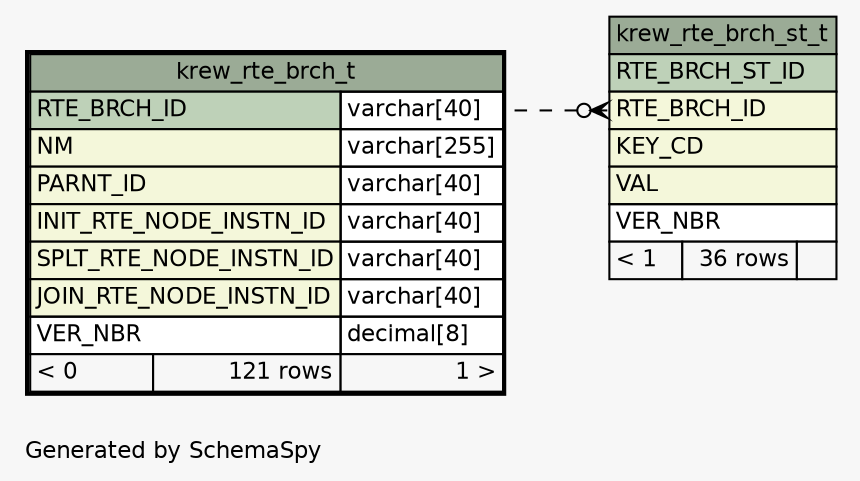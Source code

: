 // dot 2.28.0 on Mac OS X 10.7.2
// SchemaSpy rev 590
digraph "impliedTwoDegreesRelationshipsDiagram" {
  graph [
    rankdir="RL"
    bgcolor="#f7f7f7"
    label="\nGenerated by SchemaSpy"
    labeljust="l"
    nodesep="0.18"
    ranksep="0.46"
    fontname="Helvetica"
    fontsize="11"
  ];
  node [
    fontname="Helvetica"
    fontsize="11"
    shape="plaintext"
  ];
  edge [
    arrowsize="0.8"
  ];
  "krew_rte_brch_st_t":"RTE_BRCH_ID":w -> "krew_rte_brch_t":"RTE_BRCH_ID.type":e [arrowhead=none dir=back arrowtail=crowodot style=dashed];
  "krew_rte_brch_st_t" [
    label=<
    <TABLE BORDER="0" CELLBORDER="1" CELLSPACING="0" BGCOLOR="#ffffff">
      <TR><TD COLSPAN="3" BGCOLOR="#9bab96" ALIGN="CENTER">krew_rte_brch_st_t</TD></TR>
      <TR><TD PORT="RTE_BRCH_ST_ID" COLSPAN="3" BGCOLOR="#bed1b8" ALIGN="LEFT">RTE_BRCH_ST_ID</TD></TR>
      <TR><TD PORT="RTE_BRCH_ID" COLSPAN="3" BGCOLOR="#f4f7da" ALIGN="LEFT">RTE_BRCH_ID</TD></TR>
      <TR><TD PORT="KEY_CD" COLSPAN="3" BGCOLOR="#f4f7da" ALIGN="LEFT">KEY_CD</TD></TR>
      <TR><TD PORT="VAL" COLSPAN="3" BGCOLOR="#f4f7da" ALIGN="LEFT">VAL</TD></TR>
      <TR><TD PORT="VER_NBR" COLSPAN="3" ALIGN="LEFT">VER_NBR</TD></TR>
      <TR><TD ALIGN="LEFT" BGCOLOR="#f7f7f7">&lt; 1</TD><TD ALIGN="RIGHT" BGCOLOR="#f7f7f7">36 rows</TD><TD ALIGN="RIGHT" BGCOLOR="#f7f7f7">  </TD></TR>
    </TABLE>>
    URL="krew_rte_brch_st_t.html"
    tooltip="krew_rte_brch_st_t"
  ];
  "krew_rte_brch_t" [
    label=<
    <TABLE BORDER="2" CELLBORDER="1" CELLSPACING="0" BGCOLOR="#ffffff">
      <TR><TD COLSPAN="3" BGCOLOR="#9bab96" ALIGN="CENTER">krew_rte_brch_t</TD></TR>
      <TR><TD PORT="RTE_BRCH_ID" COLSPAN="2" BGCOLOR="#bed1b8" ALIGN="LEFT">RTE_BRCH_ID</TD><TD PORT="RTE_BRCH_ID.type" ALIGN="LEFT">varchar[40]</TD></TR>
      <TR><TD PORT="NM" COLSPAN="2" BGCOLOR="#f4f7da" ALIGN="LEFT">NM</TD><TD PORT="NM.type" ALIGN="LEFT">varchar[255]</TD></TR>
      <TR><TD PORT="PARNT_ID" COLSPAN="2" BGCOLOR="#f4f7da" ALIGN="LEFT">PARNT_ID</TD><TD PORT="PARNT_ID.type" ALIGN="LEFT">varchar[40]</TD></TR>
      <TR><TD PORT="INIT_RTE_NODE_INSTN_ID" COLSPAN="2" BGCOLOR="#f4f7da" ALIGN="LEFT">INIT_RTE_NODE_INSTN_ID</TD><TD PORT="INIT_RTE_NODE_INSTN_ID.type" ALIGN="LEFT">varchar[40]</TD></TR>
      <TR><TD PORT="SPLT_RTE_NODE_INSTN_ID" COLSPAN="2" BGCOLOR="#f4f7da" ALIGN="LEFT">SPLT_RTE_NODE_INSTN_ID</TD><TD PORT="SPLT_RTE_NODE_INSTN_ID.type" ALIGN="LEFT">varchar[40]</TD></TR>
      <TR><TD PORT="JOIN_RTE_NODE_INSTN_ID" COLSPAN="2" BGCOLOR="#f4f7da" ALIGN="LEFT">JOIN_RTE_NODE_INSTN_ID</TD><TD PORT="JOIN_RTE_NODE_INSTN_ID.type" ALIGN="LEFT">varchar[40]</TD></TR>
      <TR><TD PORT="VER_NBR" COLSPAN="2" ALIGN="LEFT">VER_NBR</TD><TD PORT="VER_NBR.type" ALIGN="LEFT">decimal[8]</TD></TR>
      <TR><TD ALIGN="LEFT" BGCOLOR="#f7f7f7">&lt; 0</TD><TD ALIGN="RIGHT" BGCOLOR="#f7f7f7">121 rows</TD><TD ALIGN="RIGHT" BGCOLOR="#f7f7f7">1 &gt;</TD></TR>
    </TABLE>>
    URL="krew_rte_brch_t.html"
    tooltip="krew_rte_brch_t"
  ];
}
